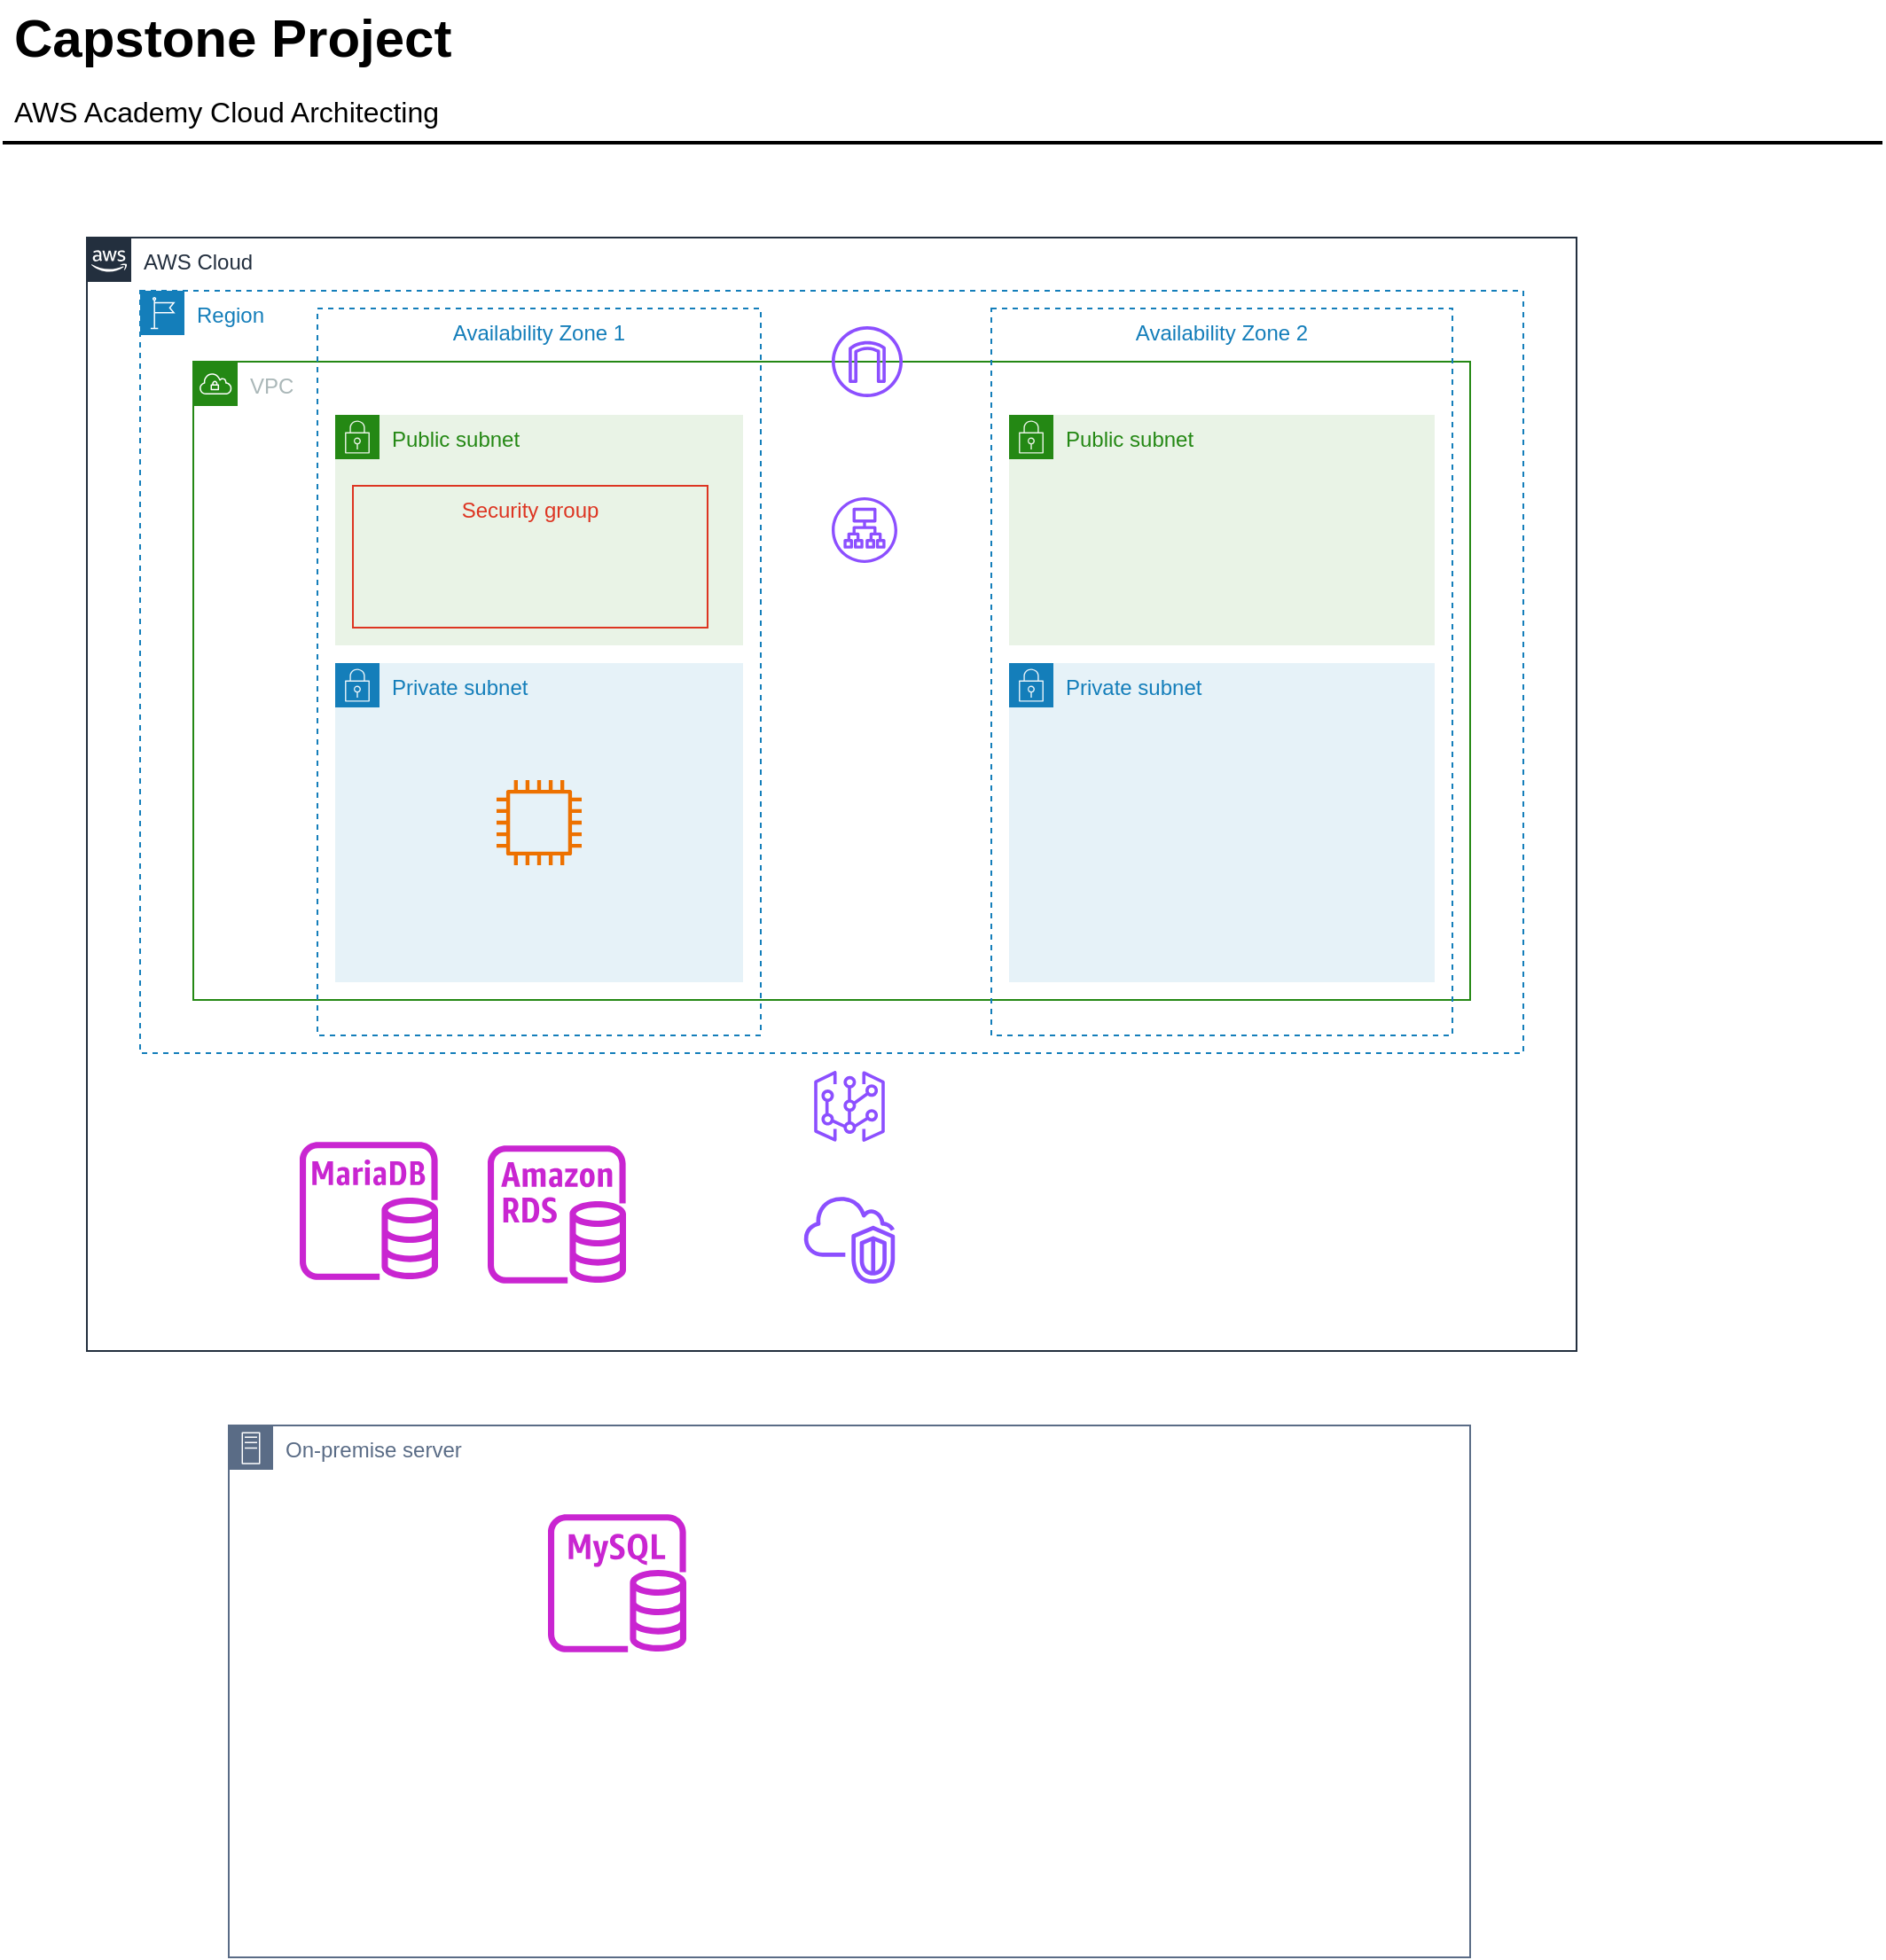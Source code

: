 <mxfile version="22.0.4" type="github">
  <diagram id="Ht1M8jgEwFfnCIfOTk4-" name="Page-1">
    <mxGraphModel dx="1050" dy="577" grid="1" gridSize="10" guides="1" tooltips="1" connect="1" arrows="1" fold="1" page="1" pageScale="1" pageWidth="827" pageHeight="1169" math="0" shadow="0">
      <root>
        <mxCell id="0" />
        <mxCell id="1" parent="0" />
        <mxCell id="-QjtrjUzRDEMRZ5MF8oH-47" value="Capstone Project" style="text;html=1;resizable=0;points=[];autosize=1;align=left;verticalAlign=top;spacingTop=-4;fontSize=30;fontStyle=1;labelBackgroundColor=none;" parent="1" vertex="1">
          <mxGeometry x="36.5" y="26.5" width="270" height="40" as="geometry" />
        </mxCell>
        <mxCell id="-QjtrjUzRDEMRZ5MF8oH-48" value="AWS Academy Cloud Architecting" style="text;html=1;resizable=0;points=[];autosize=1;align=left;verticalAlign=top;spacingTop=-4;fontSize=16;labelBackgroundColor=none;" parent="1" vertex="1">
          <mxGeometry x="36.5" y="76.5" width="260" height="30" as="geometry" />
        </mxCell>
        <mxCell id="SCVMTBWpLvtzJIhz15lM-1" value="" style="line;strokeWidth=2;html=1;fontSize=14;labelBackgroundColor=none;" parent="1" vertex="1">
          <mxGeometry x="32.5" y="101.5" width="1060" height="10" as="geometry" />
        </mxCell>
        <mxCell id="imyj3Zp-e5OPN9J0XzXH-4" value="AWS Cloud" style="points=[[0,0],[0.25,0],[0.5,0],[0.75,0],[1,0],[1,0.25],[1,0.5],[1,0.75],[1,1],[0.75,1],[0.5,1],[0.25,1],[0,1],[0,0.75],[0,0.5],[0,0.25]];outlineConnect=0;gradientColor=none;html=1;whiteSpace=wrap;fontSize=12;fontStyle=0;container=1;pointerEvents=0;collapsible=0;recursiveResize=0;shape=mxgraph.aws4.group;grIcon=mxgraph.aws4.group_aws_cloud_alt;strokeColor=#232F3E;fillColor=none;verticalAlign=top;align=left;spacingLeft=30;fontColor=#232F3E;dashed=0;" parent="1" vertex="1">
          <mxGeometry x="80" y="160" width="840" height="628" as="geometry" />
        </mxCell>
        <mxCell id="imyj3Zp-e5OPN9J0XzXH-1" value="VPC" style="points=[[0,0],[0.25,0],[0.5,0],[0.75,0],[1,0],[1,0.25],[1,0.5],[1,0.75],[1,1],[0.75,1],[0.5,1],[0.25,1],[0,1],[0,0.75],[0,0.5],[0,0.25]];outlineConnect=0;gradientColor=none;html=1;whiteSpace=wrap;fontSize=12;fontStyle=0;container=1;pointerEvents=0;collapsible=0;recursiveResize=0;shape=mxgraph.aws4.group;grIcon=mxgraph.aws4.group_vpc;strokeColor=#248814;fillColor=none;verticalAlign=top;align=left;spacingLeft=30;fontColor=#AAB7B8;dashed=0;" parent="imyj3Zp-e5OPN9J0XzXH-4" vertex="1">
          <mxGeometry x="60" y="70" width="720" height="360" as="geometry" />
        </mxCell>
        <mxCell id="imyj3Zp-e5OPN9J0XzXH-13" value="" style="sketch=0;outlineConnect=0;fontColor=#232F3E;gradientColor=none;fillColor=#8C4FFF;strokeColor=none;dashed=0;verticalLabelPosition=bottom;verticalAlign=top;align=center;html=1;fontSize=12;fontStyle=0;aspect=fixed;pointerEvents=1;shape=mxgraph.aws4.internet_gateway;" parent="imyj3Zp-e5OPN9J0XzXH-1" vertex="1">
          <mxGeometry x="360" y="-20" width="40" height="40" as="geometry" />
        </mxCell>
        <mxCell id="imyj3Zp-e5OPN9J0XzXH-5" value="Region" style="points=[[0,0],[0.25,0],[0.5,0],[0.75,0],[1,0],[1,0.25],[1,0.5],[1,0.75],[1,1],[0.75,1],[0.5,1],[0.25,1],[0,1],[0,0.75],[0,0.5],[0,0.25]];outlineConnect=0;gradientColor=none;html=1;whiteSpace=wrap;fontSize=12;fontStyle=0;container=1;pointerEvents=0;collapsible=0;recursiveResize=0;shape=mxgraph.aws4.group;grIcon=mxgraph.aws4.group_region;strokeColor=#147EBA;fillColor=none;verticalAlign=top;align=left;spacingLeft=30;fontColor=#147EBA;dashed=1;" parent="imyj3Zp-e5OPN9J0XzXH-4" vertex="1">
          <mxGeometry x="30" y="30" width="780" height="430" as="geometry" />
        </mxCell>
        <mxCell id="imyj3Zp-e5OPN9J0XzXH-6" value="Availability Zone 1" style="fillColor=none;strokeColor=#147EBA;dashed=1;verticalAlign=top;fontStyle=0;fontColor=#147EBA;whiteSpace=wrap;html=1;" parent="imyj3Zp-e5OPN9J0XzXH-5" vertex="1">
          <mxGeometry x="100" y="10" width="250" height="410" as="geometry" />
        </mxCell>
        <mxCell id="imyj3Zp-e5OPN9J0XzXH-7" value="Availability Zone 2" style="fillColor=none;strokeColor=#147EBA;dashed=1;verticalAlign=top;fontStyle=0;fontColor=#147EBA;whiteSpace=wrap;html=1;" parent="imyj3Zp-e5OPN9J0XzXH-5" vertex="1">
          <mxGeometry x="480" y="10" width="260" height="410" as="geometry" />
        </mxCell>
        <mxCell id="imyj3Zp-e5OPN9J0XzXH-8" value="Public subnet" style="points=[[0,0],[0.25,0],[0.5,0],[0.75,0],[1,0],[1,0.25],[1,0.5],[1,0.75],[1,1],[0.75,1],[0.5,1],[0.25,1],[0,1],[0,0.75],[0,0.5],[0,0.25]];outlineConnect=0;gradientColor=none;html=1;whiteSpace=wrap;fontSize=12;fontStyle=0;container=1;pointerEvents=0;collapsible=0;recursiveResize=0;shape=mxgraph.aws4.group;grIcon=mxgraph.aws4.group_security_group;grStroke=0;strokeColor=#248814;fillColor=#E9F3E6;verticalAlign=top;align=left;spacingLeft=30;fontColor=#248814;dashed=0;" parent="imyj3Zp-e5OPN9J0XzXH-5" vertex="1">
          <mxGeometry x="110" y="70" width="230" height="130" as="geometry" />
        </mxCell>
        <mxCell id="imyj3Zp-e5OPN9J0XzXH-10" value="Public subnet" style="points=[[0,0],[0.25,0],[0.5,0],[0.75,0],[1,0],[1,0.25],[1,0.5],[1,0.75],[1,1],[0.75,1],[0.5,1],[0.25,1],[0,1],[0,0.75],[0,0.5],[0,0.25]];outlineConnect=0;gradientColor=none;html=1;whiteSpace=wrap;fontSize=12;fontStyle=0;container=1;pointerEvents=0;collapsible=0;recursiveResize=0;shape=mxgraph.aws4.group;grIcon=mxgraph.aws4.group_security_group;grStroke=0;strokeColor=#248814;fillColor=#E9F3E6;verticalAlign=top;align=left;spacingLeft=30;fontColor=#248814;dashed=0;" parent="imyj3Zp-e5OPN9J0XzXH-5" vertex="1">
          <mxGeometry x="490" y="70" width="240" height="130" as="geometry" />
        </mxCell>
        <mxCell id="imyj3Zp-e5OPN9J0XzXH-11" value="Private subnet" style="points=[[0,0],[0.25,0],[0.5,0],[0.75,0],[1,0],[1,0.25],[1,0.5],[1,0.75],[1,1],[0.75,1],[0.5,1],[0.25,1],[0,1],[0,0.75],[0,0.5],[0,0.25]];outlineConnect=0;gradientColor=none;html=1;whiteSpace=wrap;fontSize=12;fontStyle=0;container=1;pointerEvents=0;collapsible=0;recursiveResize=0;shape=mxgraph.aws4.group;grIcon=mxgraph.aws4.group_security_group;grStroke=0;strokeColor=#147EBA;fillColor=#E6F2F8;verticalAlign=top;align=left;spacingLeft=30;fontColor=#147EBA;dashed=0;" parent="imyj3Zp-e5OPN9J0XzXH-5" vertex="1">
          <mxGeometry x="110" y="210" width="230" height="180" as="geometry" />
        </mxCell>
        <mxCell id="8zWxKAhYYqGUHjHSyBKX-1" value="" style="sketch=0;outlineConnect=0;fontColor=#232F3E;gradientColor=none;fillColor=#ED7100;strokeColor=none;dashed=0;verticalLabelPosition=bottom;verticalAlign=top;align=center;html=1;fontSize=12;fontStyle=0;aspect=fixed;pointerEvents=1;shape=mxgraph.aws4.instance2;" vertex="1" parent="imyj3Zp-e5OPN9J0XzXH-11">
          <mxGeometry x="91" y="66" width="48" height="48" as="geometry" />
        </mxCell>
        <mxCell id="imyj3Zp-e5OPN9J0XzXH-12" value="Private subnet" style="points=[[0,0],[0.25,0],[0.5,0],[0.75,0],[1,0],[1,0.25],[1,0.5],[1,0.75],[1,1],[0.75,1],[0.5,1],[0.25,1],[0,1],[0,0.75],[0,0.5],[0,0.25]];outlineConnect=0;gradientColor=none;html=1;whiteSpace=wrap;fontSize=12;fontStyle=0;container=1;pointerEvents=0;collapsible=0;recursiveResize=0;shape=mxgraph.aws4.group;grIcon=mxgraph.aws4.group_security_group;grStroke=0;strokeColor=#147EBA;fillColor=#E6F2F8;verticalAlign=top;align=left;spacingLeft=30;fontColor=#147EBA;dashed=0;" parent="imyj3Zp-e5OPN9J0XzXH-5" vertex="1">
          <mxGeometry x="490" y="210" width="240" height="180" as="geometry" />
        </mxCell>
        <mxCell id="imyj3Zp-e5OPN9J0XzXH-14" value="" style="sketch=0;outlineConnect=0;fontColor=#232F3E;gradientColor=none;fillColor=#8C4FFF;strokeColor=none;dashed=0;verticalLabelPosition=bottom;verticalAlign=top;align=center;html=1;fontSize=12;fontStyle=0;aspect=fixed;pointerEvents=1;shape=mxgraph.aws4.application_load_balancer;" parent="imyj3Zp-e5OPN9J0XzXH-5" vertex="1">
          <mxGeometry x="390" y="116.5" width="37" height="37" as="geometry" />
        </mxCell>
        <mxCell id="imyj3Zp-e5OPN9J0XzXH-23" value="Security group" style="fillColor=none;strokeColor=#DD3522;verticalAlign=top;fontStyle=0;fontColor=#DD3522;whiteSpace=wrap;html=1;" parent="imyj3Zp-e5OPN9J0XzXH-5" vertex="1">
          <mxGeometry x="120" y="110" width="200" height="80" as="geometry" />
        </mxCell>
        <mxCell id="imyj3Zp-e5OPN9J0XzXH-16" value="" style="sketch=0;outlineConnect=0;fontColor=#232F3E;gradientColor=none;fillColor=#8C4FFF;strokeColor=none;dashed=0;verticalLabelPosition=bottom;verticalAlign=top;align=center;html=1;fontSize=12;fontStyle=0;aspect=fixed;pointerEvents=1;shape=mxgraph.aws4.virtual_gateway;" parent="imyj3Zp-e5OPN9J0XzXH-4" vertex="1">
          <mxGeometry x="410" y="470" width="40" height="40" as="geometry" />
        </mxCell>
        <mxCell id="imyj3Zp-e5OPN9J0XzXH-18" value="" style="sketch=0;outlineConnect=0;fontColor=#232F3E;gradientColor=none;fillColor=#8C4FFF;strokeColor=none;dashed=0;verticalLabelPosition=bottom;verticalAlign=top;align=center;html=1;fontSize=12;fontStyle=0;aspect=fixed;pointerEvents=1;shape=mxgraph.aws4.vpc_virtual_private_cloud_vpc;" parent="imyj3Zp-e5OPN9J0XzXH-4" vertex="1">
          <mxGeometry x="404.34" y="540" width="51.32" height="50" as="geometry" />
        </mxCell>
        <mxCell id="imyj3Zp-e5OPN9J0XzXH-19" value="" style="sketch=0;outlineConnect=0;fontColor=#232F3E;gradientColor=none;fillColor=#C925D1;strokeColor=none;dashed=0;verticalLabelPosition=bottom;verticalAlign=top;align=center;html=1;fontSize=12;fontStyle=0;aspect=fixed;pointerEvents=1;shape=mxgraph.aws4.rds_mariadb_instance;" parent="imyj3Zp-e5OPN9J0XzXH-4" vertex="1">
          <mxGeometry x="120" y="510" width="78" height="78" as="geometry" />
        </mxCell>
        <mxCell id="imyj3Zp-e5OPN9J0XzXH-21" value="" style="sketch=0;outlineConnect=0;fontColor=#232F3E;gradientColor=none;fillColor=#C925D1;strokeColor=none;dashed=0;verticalLabelPosition=bottom;verticalAlign=top;align=center;html=1;fontSize=12;fontStyle=0;aspect=fixed;pointerEvents=1;shape=mxgraph.aws4.rds_instance;" parent="imyj3Zp-e5OPN9J0XzXH-4" vertex="1">
          <mxGeometry x="226" y="512" width="78" height="78" as="geometry" />
        </mxCell>
        <mxCell id="imyj3Zp-e5OPN9J0XzXH-15" value="On-premise server" style="points=[[0,0],[0.25,0],[0.5,0],[0.75,0],[1,0],[1,0.25],[1,0.5],[1,0.75],[1,1],[0.75,1],[0.5,1],[0.25,1],[0,1],[0,0.75],[0,0.5],[0,0.25]];outlineConnect=0;gradientColor=none;html=1;whiteSpace=wrap;fontSize=12;fontStyle=0;container=1;pointerEvents=0;collapsible=0;recursiveResize=0;shape=mxgraph.aws4.group;grIcon=mxgraph.aws4.group_on_premise;strokeColor=#5A6C86;fillColor=none;verticalAlign=top;align=left;spacingLeft=30;fontColor=#5A6C86;dashed=0;" parent="1" vertex="1">
          <mxGeometry x="160" y="830" width="700" height="300" as="geometry" />
        </mxCell>
        <mxCell id="imyj3Zp-e5OPN9J0XzXH-22" value="" style="sketch=0;outlineConnect=0;fontColor=#232F3E;gradientColor=none;fillColor=#C925D1;strokeColor=none;dashed=0;verticalLabelPosition=bottom;verticalAlign=top;align=center;html=1;fontSize=12;fontStyle=0;aspect=fixed;pointerEvents=1;shape=mxgraph.aws4.rds_mysql_instance;" parent="imyj3Zp-e5OPN9J0XzXH-15" vertex="1">
          <mxGeometry x="180" y="50" width="78" height="78" as="geometry" />
        </mxCell>
      </root>
    </mxGraphModel>
  </diagram>
</mxfile>
